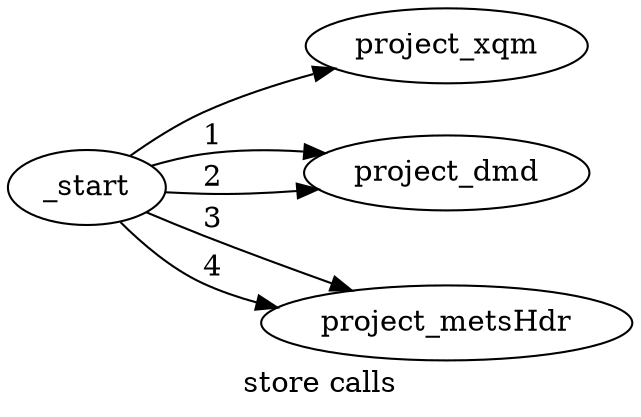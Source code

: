  /* dot -ostore_calls.png -Tpng store_calls.dot */ 
digraph store_calls {
label="store calls";
rankdir=LR;
_start -> project_xqm ;
_start -> project_dmd [label= 1 ];
_start -> project_dmd [label= 2 ];
_start -> project_metsHdr [label= 3 ];
_start -> project_metsHdr [label= 4 ];
}
